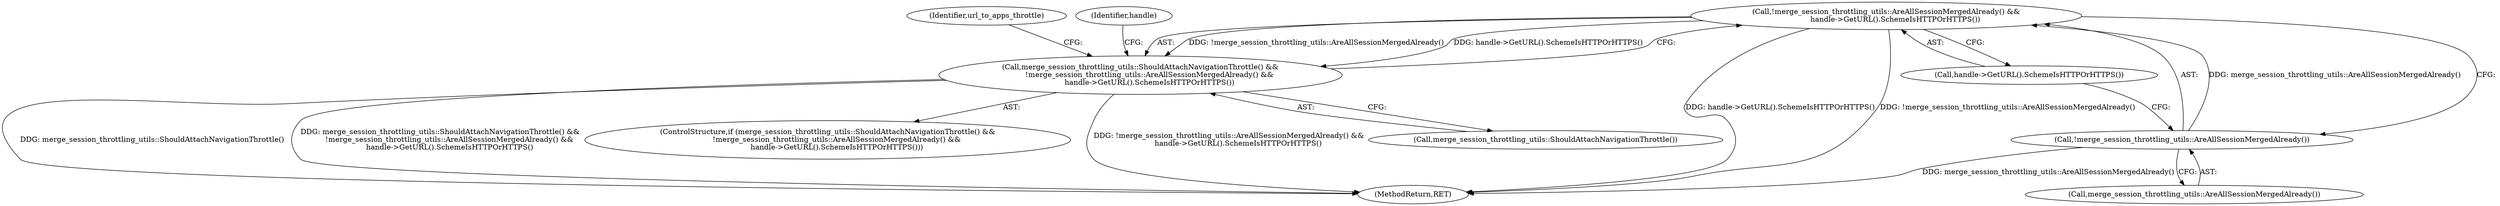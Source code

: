 digraph "0_Chrome_5bb223676defeba9c44a5ce42460c86e24561e73@API" {
"1000165" [label="(Call,!merge_session_throttling_utils::AreAllSessionMergedAlready() &&\n        handle->GetURL().SchemeIsHTTPOrHTTPS())"];
"1000166" [label="(Call,!merge_session_throttling_utils::AreAllSessionMergedAlready())"];
"1000163" [label="(Call,merge_session_throttling_utils::ShouldAttachNavigationThrottle() &&\n        !merge_session_throttling_utils::AreAllSessionMergedAlready() &&\n        handle->GetURL().SchemeIsHTTPOrHTTPS())"];
"1000166" [label="(Call,!merge_session_throttling_utils::AreAllSessionMergedAlready())"];
"1000397" [label="(MethodReturn,RET)"];
"1000165" [label="(Call,!merge_session_throttling_utils::AreAllSessionMergedAlready() &&\n        handle->GetURL().SchemeIsHTTPOrHTTPS())"];
"1000168" [label="(Call,handle->GetURL().SchemeIsHTTPOrHTTPS())"];
"1000164" [label="(Call,merge_session_throttling_utils::ShouldAttachNavigationThrottle())"];
"1000162" [label="(ControlStructure,if (merge_session_throttling_utils::ShouldAttachNavigationThrottle() &&\n        !merge_session_throttling_utils::AreAllSessionMergedAlready() &&\n        handle->GetURL().SchemeIsHTTPOrHTTPS()))"];
"1000167" [label="(Call,merge_session_throttling_utils::AreAllSessionMergedAlready())"];
"1000175" [label="(Identifier,url_to_apps_throttle)"];
"1000172" [label="(Identifier,handle)"];
"1000163" [label="(Call,merge_session_throttling_utils::ShouldAttachNavigationThrottle() &&\n        !merge_session_throttling_utils::AreAllSessionMergedAlready() &&\n        handle->GetURL().SchemeIsHTTPOrHTTPS())"];
"1000165" -> "1000163"  [label="AST: "];
"1000165" -> "1000166"  [label="CFG: "];
"1000165" -> "1000168"  [label="CFG: "];
"1000166" -> "1000165"  [label="AST: "];
"1000168" -> "1000165"  [label="AST: "];
"1000163" -> "1000165"  [label="CFG: "];
"1000165" -> "1000397"  [label="DDG: handle->GetURL().SchemeIsHTTPOrHTTPS()"];
"1000165" -> "1000397"  [label="DDG: !merge_session_throttling_utils::AreAllSessionMergedAlready()"];
"1000165" -> "1000163"  [label="DDG: !merge_session_throttling_utils::AreAllSessionMergedAlready()"];
"1000165" -> "1000163"  [label="DDG: handle->GetURL().SchemeIsHTTPOrHTTPS()"];
"1000166" -> "1000165"  [label="DDG: merge_session_throttling_utils::AreAllSessionMergedAlready()"];
"1000166" -> "1000167"  [label="CFG: "];
"1000167" -> "1000166"  [label="AST: "];
"1000168" -> "1000166"  [label="CFG: "];
"1000166" -> "1000397"  [label="DDG: merge_session_throttling_utils::AreAllSessionMergedAlready()"];
"1000163" -> "1000162"  [label="AST: "];
"1000163" -> "1000164"  [label="CFG: "];
"1000164" -> "1000163"  [label="AST: "];
"1000172" -> "1000163"  [label="CFG: "];
"1000175" -> "1000163"  [label="CFG: "];
"1000163" -> "1000397"  [label="DDG: merge_session_throttling_utils::ShouldAttachNavigationThrottle()"];
"1000163" -> "1000397"  [label="DDG: merge_session_throttling_utils::ShouldAttachNavigationThrottle() &&\n        !merge_session_throttling_utils::AreAllSessionMergedAlready() &&\n        handle->GetURL().SchemeIsHTTPOrHTTPS()"];
"1000163" -> "1000397"  [label="DDG: !merge_session_throttling_utils::AreAllSessionMergedAlready() &&\n        handle->GetURL().SchemeIsHTTPOrHTTPS()"];
}
